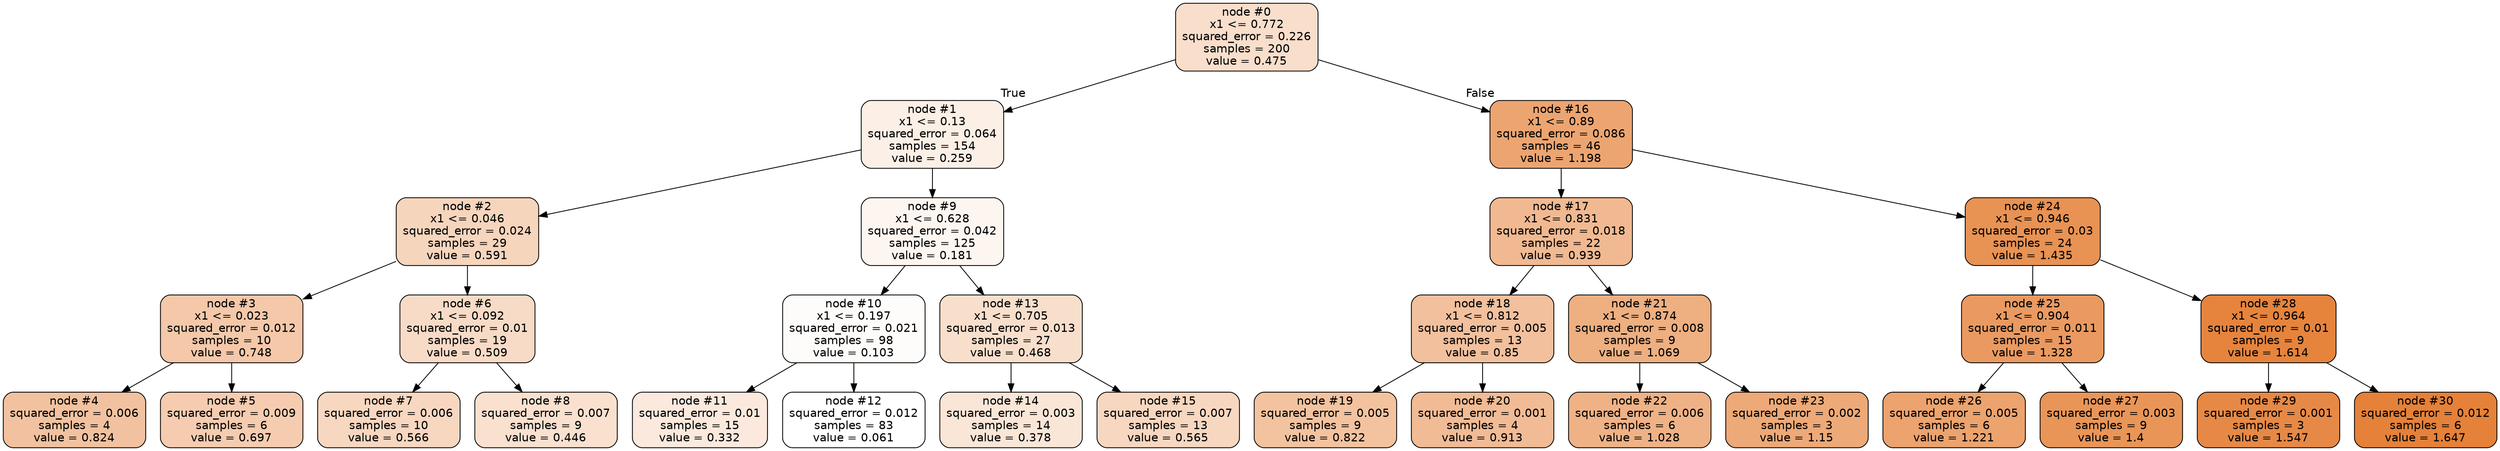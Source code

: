 digraph Tree {
node [shape=box, style="filled, rounded", color="black", fontname="helvetica"] ;
edge [fontname="helvetica"] ;
0 [label="node #0\nx1 <= 0.772\nsquared_error = 0.226\nsamples = 200\nvalue = 0.475", fillcolor="#f8decb"] ;
1 [label="node #1\nx1 <= 0.13\nsquared_error = 0.064\nsamples = 154\nvalue = 0.259", fillcolor="#fcefe6"] ;
0 -> 1 [labeldistance=2.5, labelangle=45, headlabel="True"] ;
2 [label="node #2\nx1 <= 0.046\nsquared_error = 0.024\nsamples = 29\nvalue = 0.591", fillcolor="#f6d5bd"] ;
1 -> 2 ;
3 [label="node #3\nx1 <= 0.023\nsquared_error = 0.012\nsamples = 10\nvalue = 0.748", fillcolor="#f4c8a9"] ;
2 -> 3 ;
4 [label="node #4\nsquared_error = 0.006\nsamples = 4\nvalue = 0.824", fillcolor="#f2c2a0"] ;
3 -> 4 ;
5 [label="node #5\nsquared_error = 0.009\nsamples = 6\nvalue = 0.697", fillcolor="#f5ccb0"] ;
3 -> 5 ;
6 [label="node #6\nx1 <= 0.092\nsquared_error = 0.01\nsamples = 19\nvalue = 0.509", fillcolor="#f8dbc7"] ;
2 -> 6 ;
7 [label="node #7\nsquared_error = 0.006\nsamples = 10\nvalue = 0.566", fillcolor="#f7d7c0"] ;
6 -> 7 ;
8 [label="node #8\nsquared_error = 0.007\nsamples = 9\nvalue = 0.446", fillcolor="#f9e0cf"] ;
6 -> 8 ;
9 [label="node #9\nx1 <= 0.628\nsquared_error = 0.042\nsamples = 125\nvalue = 0.181", fillcolor="#fdf5f0"] ;
1 -> 9 ;
10 [label="node #10\nx1 <= 0.197\nsquared_error = 0.021\nsamples = 98\nvalue = 0.103", fillcolor="#fefcfa"] ;
9 -> 10 ;
11 [label="node #11\nsquared_error = 0.01\nsamples = 15\nvalue = 0.332", fillcolor="#fbe9dd"] ;
10 -> 11 ;
12 [label="node #12\nsquared_error = 0.012\nsamples = 83\nvalue = 0.061", fillcolor="#ffffff"] ;
10 -> 12 ;
13 [label="node #13\nx1 <= 0.705\nsquared_error = 0.013\nsamples = 27\nvalue = 0.468", fillcolor="#f8dfcc"] ;
9 -> 13 ;
14 [label="node #14\nsquared_error = 0.003\nsamples = 14\nvalue = 0.378", fillcolor="#fae6d7"] ;
13 -> 14 ;
15 [label="node #15\nsquared_error = 0.007\nsamples = 13\nvalue = 0.565", fillcolor="#f7d7c0"] ;
13 -> 15 ;
16 [label="node #16\nx1 <= 0.89\nsquared_error = 0.086\nsamples = 46\nvalue = 1.198", fillcolor="#eca571"] ;
0 -> 16 [labeldistance=2.5, labelangle=-45, headlabel="False"] ;
17 [label="node #17\nx1 <= 0.831\nsquared_error = 0.018\nsamples = 22\nvalue = 0.939", fillcolor="#f1b991"] ;
16 -> 17 ;
18 [label="node #18\nx1 <= 0.812\nsquared_error = 0.005\nsamples = 13\nvalue = 0.85", fillcolor="#f2c09d"] ;
17 -> 18 ;
19 [label="node #19\nsquared_error = 0.005\nsamples = 9\nvalue = 0.822", fillcolor="#f3c3a0"] ;
18 -> 19 ;
20 [label="node #20\nsquared_error = 0.001\nsamples = 4\nvalue = 0.913", fillcolor="#f1bb95"] ;
18 -> 20 ;
21 [label="node #21\nx1 <= 0.874\nsquared_error = 0.008\nsamples = 9\nvalue = 1.069", fillcolor="#eeaf81"] ;
17 -> 21 ;
22 [label="node #22\nsquared_error = 0.006\nsamples = 6\nvalue = 1.028", fillcolor="#efb286"] ;
21 -> 22 ;
23 [label="node #23\nsquared_error = 0.002\nsamples = 3\nvalue = 1.15", fillcolor="#eda977"] ;
21 -> 23 ;
24 [label="node #24\nx1 <= 0.946\nsquared_error = 0.03\nsamples = 24\nvalue = 1.435", fillcolor="#e89253"] ;
16 -> 24 ;
25 [label="node #25\nx1 <= 0.904\nsquared_error = 0.011\nsamples = 15\nvalue = 1.328", fillcolor="#ea9a61"] ;
24 -> 25 ;
26 [label="node #26\nsquared_error = 0.005\nsamples = 6\nvalue = 1.221", fillcolor="#eca36e"] ;
25 -> 26 ;
27 [label="node #27\nsquared_error = 0.003\nsamples = 9\nvalue = 1.4", fillcolor="#e99558"] ;
25 -> 27 ;
28 [label="node #28\nx1 <= 0.964\nsquared_error = 0.01\nsamples = 9\nvalue = 1.614", fillcolor="#e6843d"] ;
24 -> 28 ;
29 [label="node #29\nsquared_error = 0.001\nsamples = 3\nvalue = 1.547", fillcolor="#e78946"] ;
28 -> 29 ;
30 [label="node #30\nsquared_error = 0.012\nsamples = 6\nvalue = 1.647", fillcolor="#e58139"] ;
28 -> 30 ;
}